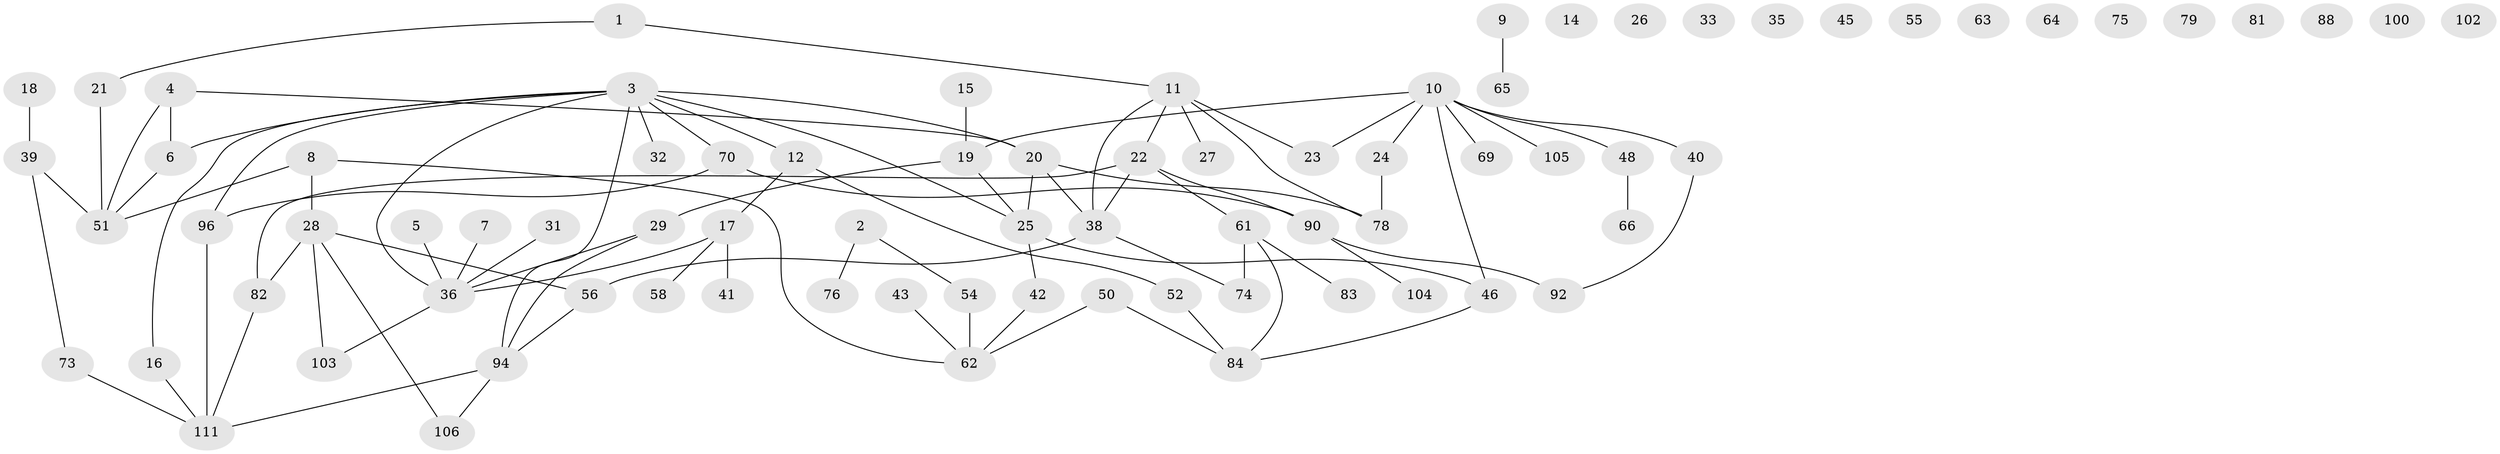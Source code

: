 // Generated by graph-tools (version 1.1) at 2025/23/03/03/25 07:23:29]
// undirected, 79 vertices, 92 edges
graph export_dot {
graph [start="1"]
  node [color=gray90,style=filled];
  1;
  2 [super="+13"];
  3 [super="+67"];
  4;
  5;
  6 [super="+53"];
  7;
  8;
  9 [super="+37"];
  10 [super="+72"];
  11 [super="+49"];
  12 [super="+109"];
  14;
  15 [super="+108"];
  16;
  17 [super="+44"];
  18;
  19 [super="+116"];
  20 [super="+34"];
  21;
  22 [super="+57"];
  23 [super="+68"];
  24;
  25 [super="+107"];
  26;
  27;
  28 [super="+30"];
  29 [super="+87"];
  31;
  32;
  33;
  35;
  36 [super="+47"];
  38 [super="+97"];
  39 [super="+86"];
  40 [super="+99"];
  41;
  42;
  43 [super="+59"];
  45;
  46 [super="+77"];
  48;
  50 [super="+60"];
  51 [super="+80"];
  52 [super="+85"];
  54;
  55;
  56;
  58;
  61 [super="+71"];
  62 [super="+93"];
  63;
  64;
  65 [super="+110"];
  66;
  69;
  70 [super="+89"];
  73;
  74;
  75;
  76 [super="+101"];
  78 [super="+91"];
  79;
  81;
  82 [super="+113"];
  83 [super="+95"];
  84;
  88;
  90 [super="+98"];
  92;
  94 [super="+114"];
  96;
  100;
  102;
  103;
  104;
  105;
  106 [super="+112"];
  111 [super="+115"];
  1 -- 21;
  1 -- 11;
  2 -- 76;
  2 -- 54;
  3 -- 32;
  3 -- 36;
  3 -- 94;
  3 -- 96;
  3 -- 25;
  3 -- 16;
  3 -- 20;
  3 -- 6;
  3 -- 70;
  3 -- 12;
  4 -- 20;
  4 -- 51;
  4 -- 6;
  5 -- 36;
  6 -- 51;
  7 -- 36;
  8 -- 62;
  8 -- 28;
  8 -- 51;
  9 -- 65;
  10 -- 24;
  10 -- 105;
  10 -- 40;
  10 -- 48;
  10 -- 69;
  10 -- 23;
  10 -- 46;
  10 -- 19 [weight=2];
  11 -- 78;
  11 -- 38;
  11 -- 22;
  11 -- 27;
  11 -- 23;
  12 -- 17;
  12 -- 52;
  15 -- 19;
  16 -- 111;
  17 -- 36;
  17 -- 41;
  17 -- 58;
  18 -- 39;
  19 -- 29;
  19 -- 25;
  20 -- 25;
  20 -- 38;
  20 -- 78;
  21 -- 51;
  22 -- 90;
  22 -- 38;
  22 -- 61;
  22 -- 82;
  24 -- 78;
  25 -- 46;
  25 -- 42;
  28 -- 56;
  28 -- 103;
  28 -- 106;
  28 -- 82;
  29 -- 36;
  29 -- 94;
  31 -- 36;
  36 -- 103;
  38 -- 74;
  38 -- 56;
  39 -- 51;
  39 -- 73;
  40 -- 92;
  42 -- 62;
  43 -- 62;
  46 -- 84;
  48 -- 66;
  50 -- 62;
  50 -- 84;
  52 -- 84;
  54 -- 62;
  56 -- 94;
  61 -- 74;
  61 -- 83;
  61 -- 84;
  70 -- 96;
  70 -- 90;
  73 -- 111;
  82 -- 111;
  90 -- 92 [weight=2];
  90 -- 104;
  94 -- 106;
  94 -- 111;
  96 -- 111;
}
